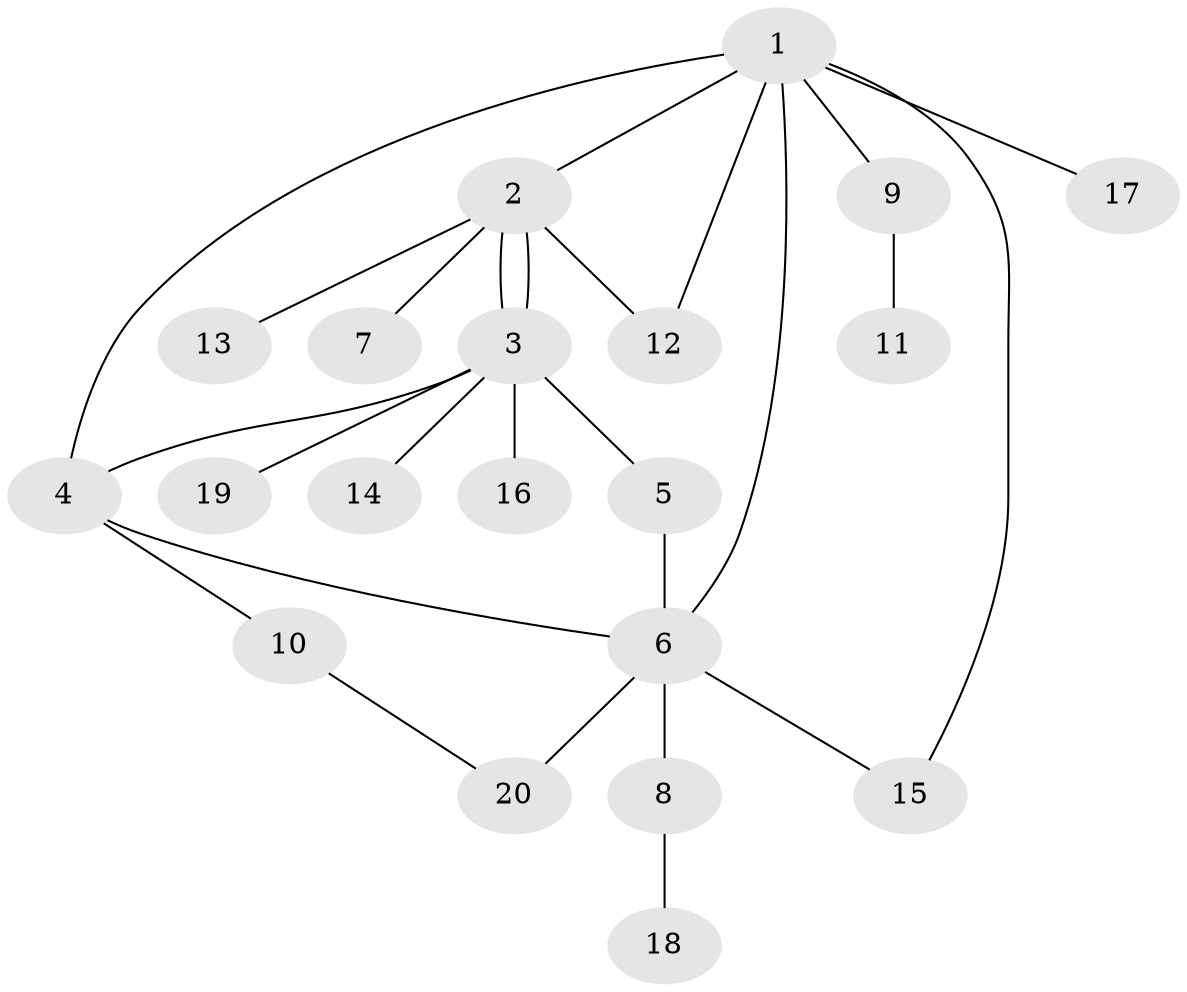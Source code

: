 // Generated by graph-tools (version 1.1) at 2025/46/02/15/25 05:46:28]
// undirected, 20 vertices, 26 edges
graph export_dot {
graph [start="1"]
  node [color=gray90,style=filled];
  1;
  2;
  3;
  4;
  5;
  6;
  7;
  8;
  9;
  10;
  11;
  12;
  13;
  14;
  15;
  16;
  17;
  18;
  19;
  20;
  1 -- 2;
  1 -- 4;
  1 -- 6;
  1 -- 9;
  1 -- 12;
  1 -- 15;
  1 -- 17;
  2 -- 3;
  2 -- 3;
  2 -- 7;
  2 -- 12;
  2 -- 13;
  3 -- 4;
  3 -- 5;
  3 -- 14;
  3 -- 16;
  3 -- 19;
  4 -- 6;
  4 -- 10;
  5 -- 6;
  6 -- 8;
  6 -- 15;
  6 -- 20;
  8 -- 18;
  9 -- 11;
  10 -- 20;
}
